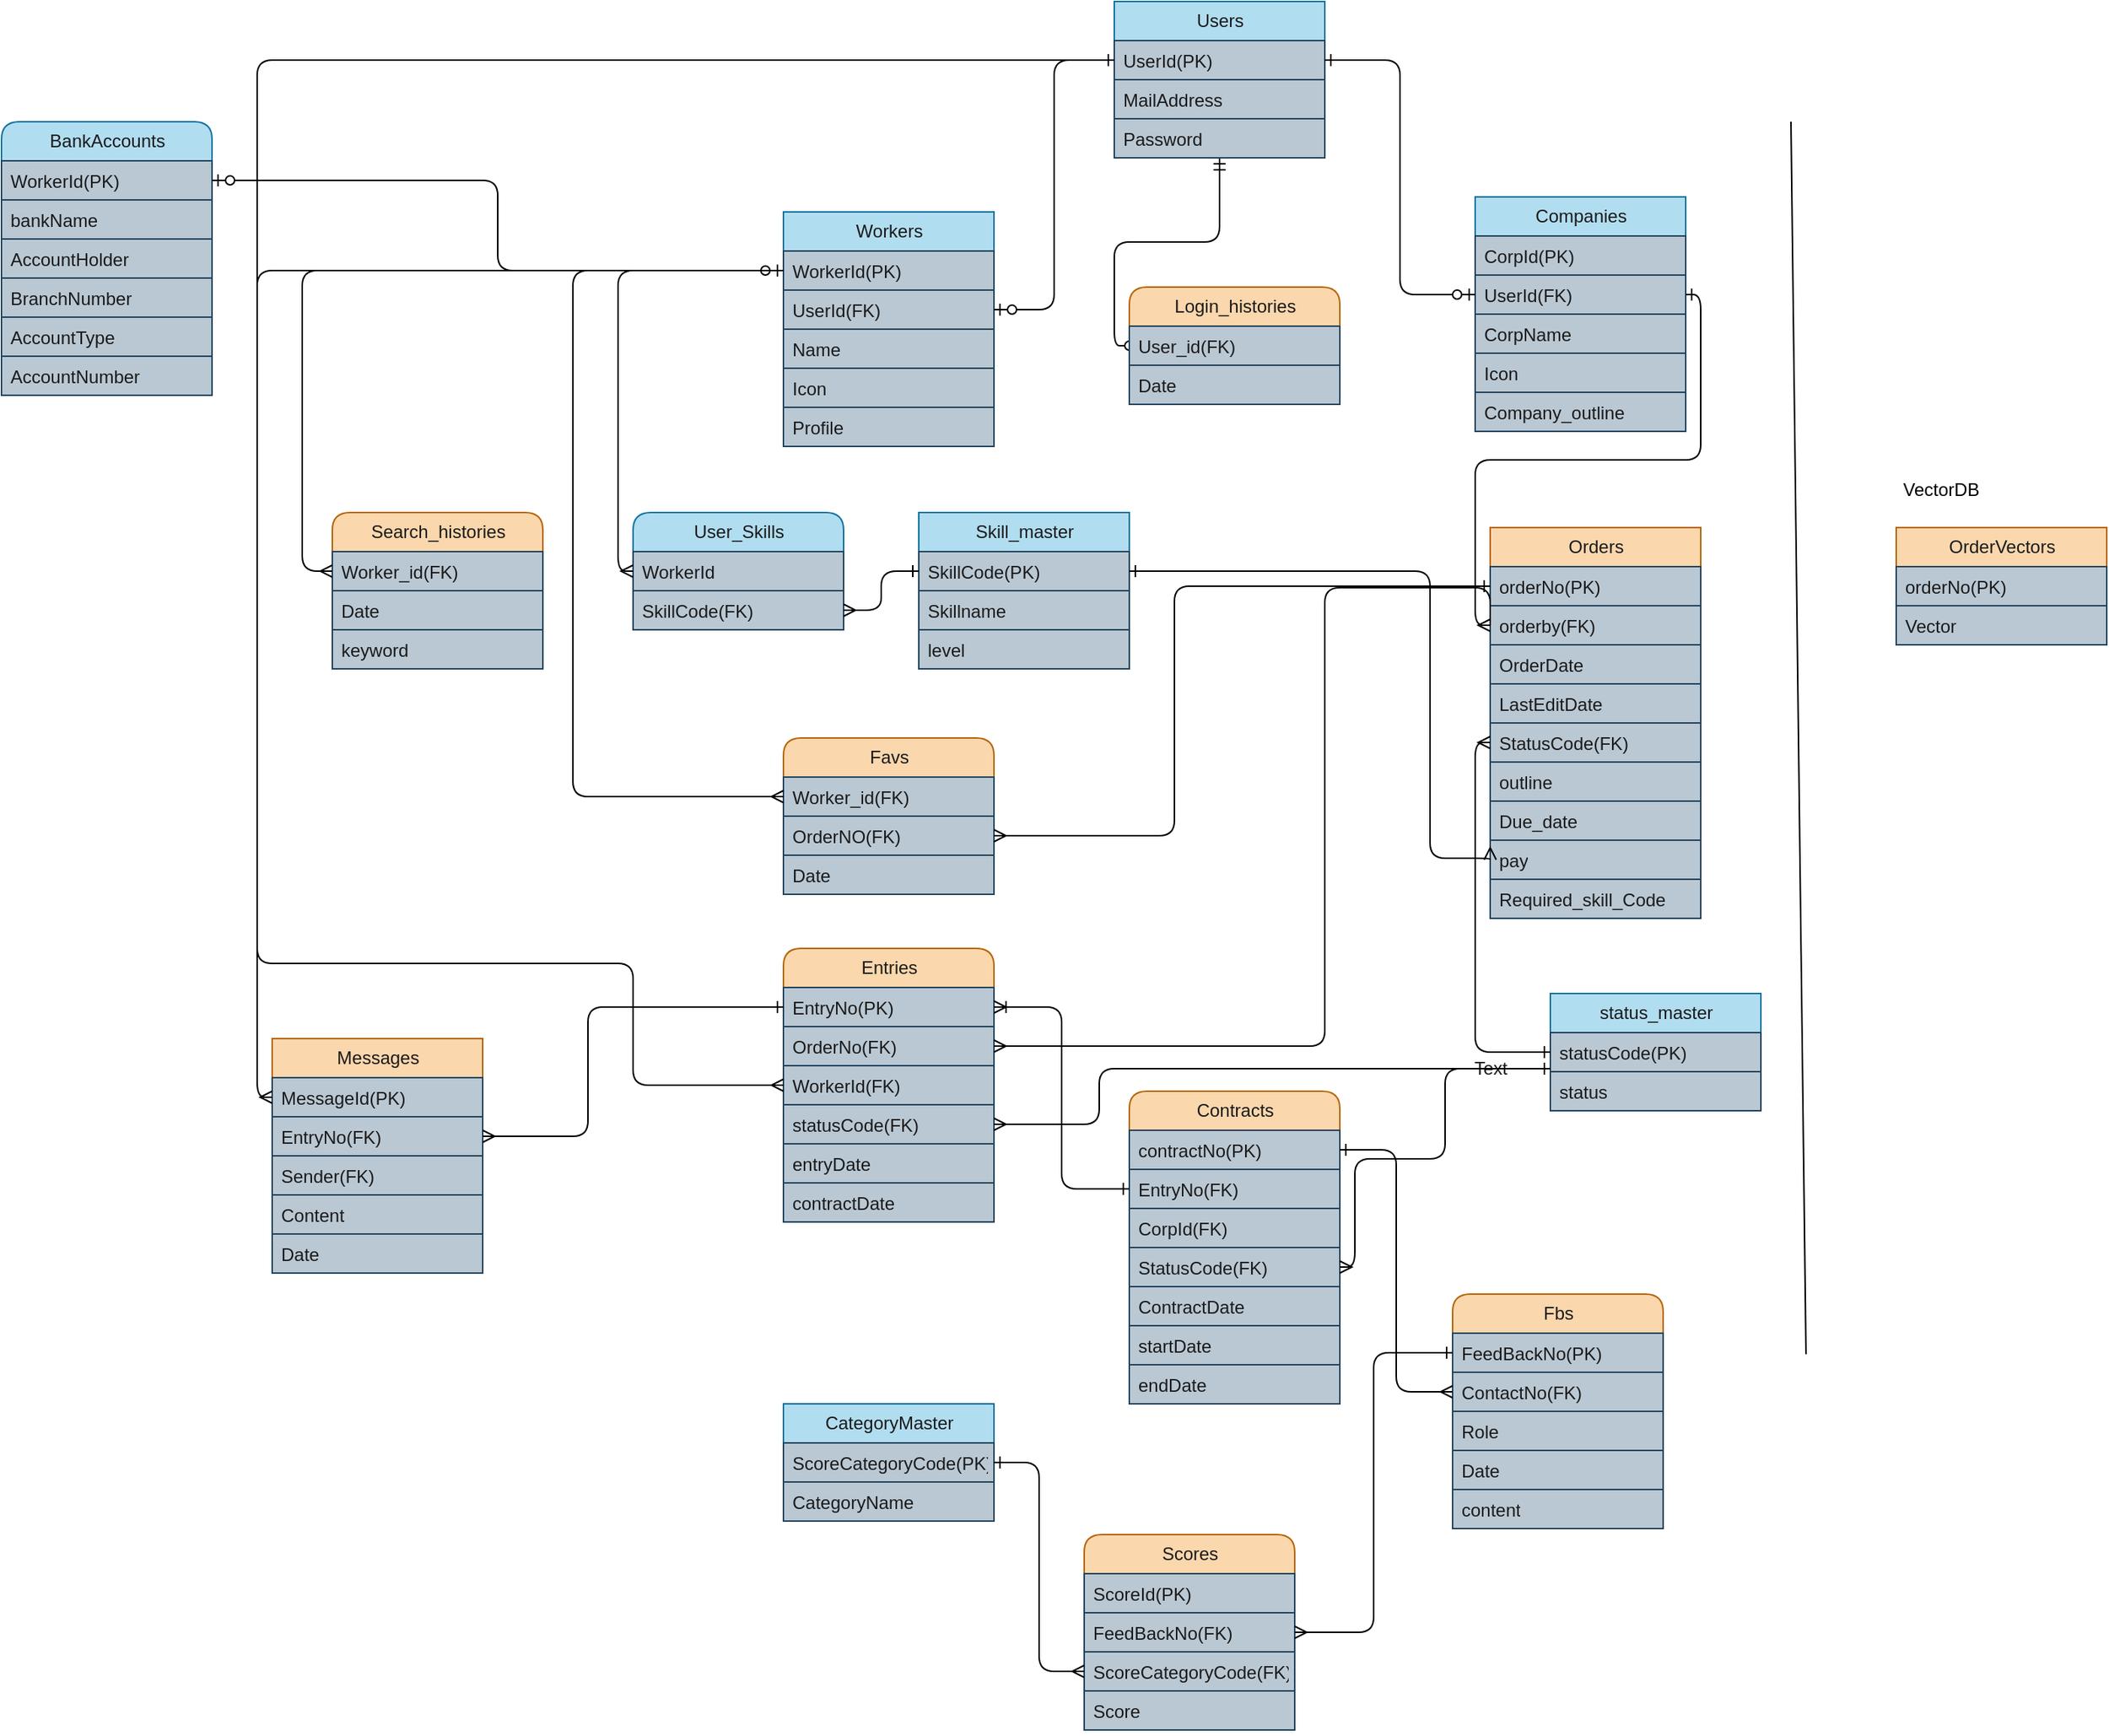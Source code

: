 <mxfile>
    <diagram id="KCtBOqn_2XuBti75bHBs" name="ページ1">
        <mxGraphModel dx="2477" dy="1423" grid="1" gridSize="10" guides="1" tooltips="1" connect="1" arrows="1" fold="1" page="1" pageScale="1" pageWidth="827" pageHeight="1169" math="0" shadow="0">
            <root>
                <mxCell id="0"/>
                <mxCell id="1" parent="0"/>
                <mxCell id="41" style="edgeStyle=orthogonalEdgeStyle;html=1;entryX=0;entryY=0.5;entryDx=0;entryDy=0;fontColor=#1A1A1A;startArrow=ERmandOne;startFill=0;endArrow=oval;endFill=0;" parent="1" source="12" target="30" edge="1">
                    <mxGeometry relative="1" as="geometry"/>
                </mxCell>
                <mxCell id="12" value="&lt;font color=&quot;#1a1a1a&quot;&gt;Users&lt;/font&gt;" style="swimlane;fontStyle=0;childLayout=stackLayout;horizontal=1;startSize=26;fillColor=#b1ddf0;horizontalStack=0;resizeParent=1;resizeParentMax=0;resizeLast=0;collapsible=1;marginBottom=0;html=1;strokeColor=#10739e;rounded=0;swimlaneLine=1;shadow=0;glass=0;" parent="1" vertex="1">
                    <mxGeometry x="130" y="60" width="140" height="104" as="geometry"/>
                </mxCell>
                <mxCell id="13" value="&lt;font color=&quot;#1a1a1a&quot;&gt;UserId(PK)&lt;/font&gt;" style="text;strokeColor=#23445d;fillColor=#bac8d3;align=left;verticalAlign=top;spacingLeft=4;spacingRight=4;overflow=hidden;rotatable=0;points=[[0,0.5],[1,0.5]];portConstraint=eastwest;whiteSpace=wrap;html=1;" parent="12" vertex="1">
                    <mxGeometry y="26" width="140" height="26" as="geometry"/>
                </mxCell>
                <mxCell id="14" value="&lt;font color=&quot;#1a1a1a&quot;&gt;MailAddress&lt;/font&gt;" style="text;strokeColor=#23445d;fillColor=#bac8d3;align=left;verticalAlign=top;spacingLeft=4;spacingRight=4;overflow=hidden;rotatable=0;points=[[0,0.5],[1,0.5]];portConstraint=eastwest;whiteSpace=wrap;html=1;" parent="12" vertex="1">
                    <mxGeometry y="52" width="140" height="26" as="geometry"/>
                </mxCell>
                <mxCell id="15" value="&lt;font color=&quot;#1a1a1a&quot;&gt;Password&lt;/font&gt;" style="text;strokeColor=#23445d;fillColor=#bac8d3;align=left;verticalAlign=top;spacingLeft=4;spacingRight=4;overflow=hidden;rotatable=0;points=[[0,0.5],[1,0.5]];portConstraint=eastwest;whiteSpace=wrap;html=1;rounded=0;" parent="12" vertex="1">
                    <mxGeometry y="78" width="140" height="26" as="geometry"/>
                </mxCell>
                <mxCell id="17" value="&lt;font color=&quot;#1a1a1a&quot;&gt;Workers&lt;/font&gt;" style="swimlane;fontStyle=0;childLayout=stackLayout;horizontal=1;startSize=26;fillColor=#b1ddf0;horizontalStack=0;resizeParent=1;resizeParentMax=0;resizeLast=0;collapsible=1;marginBottom=0;html=1;strokeColor=#10739e;rounded=0;swimlaneLine=1;" parent="1" vertex="1">
                    <mxGeometry x="-90" y="200" width="140" height="156" as="geometry"/>
                </mxCell>
                <mxCell id="18" value="&lt;font color=&quot;#1a1a1a&quot;&gt;WorkerId(PK)&lt;/font&gt;" style="text;strokeColor=#23445d;fillColor=#bac8d3;align=left;verticalAlign=top;spacingLeft=4;spacingRight=4;overflow=hidden;rotatable=0;points=[[0,0.5],[1,0.5]];portConstraint=eastwest;whiteSpace=wrap;html=1;" parent="17" vertex="1">
                    <mxGeometry y="26" width="140" height="26" as="geometry"/>
                </mxCell>
                <mxCell id="19" value="&lt;font color=&quot;#1a1a1a&quot;&gt;UserId(FK)&lt;/font&gt;" style="text;strokeColor=#23445d;fillColor=#bac8d3;align=left;verticalAlign=top;spacingLeft=4;spacingRight=4;overflow=hidden;rotatable=0;points=[[0,0.5],[1,0.5]];portConstraint=eastwest;whiteSpace=wrap;html=1;" parent="17" vertex="1">
                    <mxGeometry y="52" width="140" height="26" as="geometry"/>
                </mxCell>
                <mxCell id="20" value="&lt;font color=&quot;#1a1a1a&quot;&gt;Name&lt;/font&gt;" style="text;strokeColor=#23445d;fillColor=#bac8d3;align=left;verticalAlign=top;spacingLeft=4;spacingRight=4;overflow=hidden;rotatable=0;points=[[0,0.5],[1,0.5]];portConstraint=eastwest;whiteSpace=wrap;html=1;rounded=0;" parent="17" vertex="1">
                    <mxGeometry y="78" width="140" height="26" as="geometry"/>
                </mxCell>
                <mxCell id="21" value="&lt;font color=&quot;#1a1a1a&quot;&gt;Icon&lt;/font&gt;" style="text;strokeColor=#23445d;fillColor=#bac8d3;align=left;verticalAlign=top;spacingLeft=4;spacingRight=4;overflow=hidden;rotatable=0;points=[[0,0.5],[1,0.5]];portConstraint=eastwest;whiteSpace=wrap;html=1;rounded=0;" parent="17" vertex="1">
                    <mxGeometry y="104" width="140" height="26" as="geometry"/>
                </mxCell>
                <mxCell id="22" value="&lt;font color=&quot;#1a1a1a&quot;&gt;Profile&lt;/font&gt;" style="text;strokeColor=#23445d;fillColor=#bac8d3;align=left;verticalAlign=top;spacingLeft=4;spacingRight=4;overflow=hidden;rotatable=0;points=[[0,0.5],[1,0.5]];portConstraint=eastwest;whiteSpace=wrap;html=1;rounded=0;" parent="17" vertex="1">
                    <mxGeometry y="130" width="140" height="26" as="geometry"/>
                </mxCell>
                <mxCell id="23" value="&lt;font color=&quot;#1a1a1a&quot;&gt;Companies&lt;/font&gt;" style="swimlane;fontStyle=0;childLayout=stackLayout;horizontal=1;startSize=26;fillColor=#b1ddf0;horizontalStack=0;resizeParent=1;resizeParentMax=0;resizeLast=0;collapsible=1;marginBottom=0;html=1;strokeColor=#10739e;rounded=0;swimlaneLine=1;" parent="1" vertex="1">
                    <mxGeometry x="370" y="190" width="140" height="156" as="geometry"/>
                </mxCell>
                <mxCell id="24" value="&lt;font color=&quot;#1a1a1a&quot;&gt;CorpId(PK)&lt;/font&gt;" style="text;strokeColor=#23445d;fillColor=#bac8d3;align=left;verticalAlign=top;spacingLeft=4;spacingRight=4;overflow=hidden;rotatable=0;points=[[0,0.5],[1,0.5]];portConstraint=eastwest;whiteSpace=wrap;html=1;" parent="23" vertex="1">
                    <mxGeometry y="26" width="140" height="26" as="geometry"/>
                </mxCell>
                <mxCell id="25" value="&lt;font color=&quot;#1a1a1a&quot;&gt;UserId(FK)&lt;/font&gt;" style="text;strokeColor=#23445d;fillColor=#bac8d3;align=left;verticalAlign=top;spacingLeft=4;spacingRight=4;overflow=hidden;rotatable=0;points=[[0,0.5],[1,0.5]];portConstraint=eastwest;whiteSpace=wrap;html=1;" parent="23" vertex="1">
                    <mxGeometry y="52" width="140" height="26" as="geometry"/>
                </mxCell>
                <mxCell id="26" value="&lt;font color=&quot;#1a1a1a&quot;&gt;CorpName&lt;/font&gt;" style="text;strokeColor=#23445d;fillColor=#bac8d3;align=left;verticalAlign=top;spacingLeft=4;spacingRight=4;overflow=hidden;rotatable=0;points=[[0,0.5],[1,0.5]];portConstraint=eastwest;whiteSpace=wrap;html=1;rounded=0;" parent="23" vertex="1">
                    <mxGeometry y="78" width="140" height="26" as="geometry"/>
                </mxCell>
                <mxCell id="27" value="&lt;font color=&quot;#1a1a1a&quot;&gt;Icon&lt;/font&gt;" style="text;strokeColor=#23445d;fillColor=#bac8d3;align=left;verticalAlign=top;spacingLeft=4;spacingRight=4;overflow=hidden;rotatable=0;points=[[0,0.5],[1,0.5]];portConstraint=eastwest;whiteSpace=wrap;html=1;rounded=0;" parent="23" vertex="1">
                    <mxGeometry y="104" width="140" height="26" as="geometry"/>
                </mxCell>
                <mxCell id="28" value="&lt;font color=&quot;#1a1a1a&quot;&gt;Company_outline&lt;br&gt;&lt;/font&gt;" style="text;strokeColor=#23445d;fillColor=#bac8d3;align=left;verticalAlign=top;spacingLeft=4;spacingRight=4;overflow=hidden;rotatable=0;points=[[0,0.5],[1,0.5]];portConstraint=eastwest;whiteSpace=wrap;html=1;rounded=0;" parent="23" vertex="1">
                    <mxGeometry y="130" width="140" height="26" as="geometry"/>
                </mxCell>
                <mxCell id="29" value="&lt;font color=&quot;#1a1a1a&quot;&gt;Login_histories&lt;/font&gt;" style="swimlane;fontStyle=0;childLayout=stackLayout;horizontal=1;startSize=26;fillColor=#fad7ac;horizontalStack=0;resizeParent=1;resizeParentMax=0;resizeLast=0;collapsible=1;marginBottom=0;html=1;strokeColor=#b46504;rounded=1;swimlaneLine=1;" parent="1" vertex="1">
                    <mxGeometry x="140" y="250" width="140" height="78" as="geometry"/>
                </mxCell>
                <mxCell id="30" value="&lt;font color=&quot;#1a1a1a&quot;&gt;User_id(FK)&lt;/font&gt;" style="text;strokeColor=#23445d;fillColor=#bac8d3;align=left;verticalAlign=top;spacingLeft=4;spacingRight=4;overflow=hidden;rotatable=0;points=[[0,0.5],[1,0.5]];portConstraint=eastwest;whiteSpace=wrap;html=1;" parent="29" vertex="1">
                    <mxGeometry y="26" width="140" height="26" as="geometry"/>
                </mxCell>
                <mxCell id="31" value="&lt;font color=&quot;#1a1a1a&quot;&gt;Date&lt;/font&gt;" style="text;strokeColor=#23445d;fillColor=#bac8d3;align=left;verticalAlign=top;spacingLeft=4;spacingRight=4;overflow=hidden;rotatable=0;points=[[0,0.5],[1,0.5]];portConstraint=eastwest;whiteSpace=wrap;html=1;" parent="29" vertex="1">
                    <mxGeometry y="52" width="140" height="26" as="geometry"/>
                </mxCell>
                <mxCell id="37" style="edgeStyle=orthogonalEdgeStyle;html=1;exitX=0;exitY=0.5;exitDx=0;exitDy=0;entryX=1;entryY=0.5;entryDx=0;entryDy=0;fontColor=#1A1A1A;endArrow=ERzeroToOne;endFill=0;startArrow=ERone;startFill=0;" parent="1" source="13" target="19" edge="1">
                    <mxGeometry relative="1" as="geometry"/>
                </mxCell>
                <mxCell id="40" style="edgeStyle=orthogonalEdgeStyle;html=1;exitX=1;exitY=0.5;exitDx=0;exitDy=0;entryX=0;entryY=0.5;entryDx=0;entryDy=0;fontColor=#1A1A1A;startArrow=ERone;startFill=0;endArrow=ERzeroToOne;endFill=0;" parent="1" source="13" target="25" edge="1">
                    <mxGeometry relative="1" as="geometry"/>
                </mxCell>
                <mxCell id="42" value="&lt;font color=&quot;#1a1a1a&quot;&gt;User_Skills&lt;/font&gt;" style="swimlane;fontStyle=0;childLayout=stackLayout;horizontal=1;startSize=26;fillColor=#b1ddf0;horizontalStack=0;resizeParent=1;resizeParentMax=0;resizeLast=0;collapsible=1;marginBottom=0;html=1;strokeColor=#10739e;rounded=1;swimlaneLine=1;" parent="1" vertex="1">
                    <mxGeometry x="-190" y="400" width="140" height="78" as="geometry"/>
                </mxCell>
                <mxCell id="43" value="&lt;font color=&quot;#1a1a1a&quot;&gt;WorkerId&lt;/font&gt;" style="text;strokeColor=#23445d;fillColor=#bac8d3;align=left;verticalAlign=top;spacingLeft=4;spacingRight=4;overflow=hidden;rotatable=0;points=[[0,0.5],[1,0.5]];portConstraint=eastwest;whiteSpace=wrap;html=1;" parent="42" vertex="1">
                    <mxGeometry y="26" width="140" height="26" as="geometry"/>
                </mxCell>
                <mxCell id="44" value="&lt;font color=&quot;#1a1a1a&quot;&gt;SkillCode(FK)&lt;/font&gt;" style="text;strokeColor=#23445d;fillColor=#bac8d3;align=left;verticalAlign=top;spacingLeft=4;spacingRight=4;overflow=hidden;rotatable=0;points=[[0,0.5],[1,0.5]];portConstraint=eastwest;whiteSpace=wrap;html=1;" parent="42" vertex="1">
                    <mxGeometry y="52" width="140" height="26" as="geometry"/>
                </mxCell>
                <mxCell id="46" style="edgeStyle=orthogonalEdgeStyle;html=1;entryX=0;entryY=0.5;entryDx=0;entryDy=0;fontColor=#1A1A1A;startArrow=ERzeroToOne;startFill=0;endArrow=ERmany;endFill=0;" parent="1" source="18" target="43" edge="1">
                    <mxGeometry relative="1" as="geometry"/>
                </mxCell>
                <mxCell id="48" value="&lt;font color=&quot;#1a1a1a&quot;&gt;Skill_master&lt;/font&gt;" style="swimlane;fontStyle=0;childLayout=stackLayout;horizontal=1;startSize=26;fillColor=#b1ddf0;horizontalStack=0;resizeParent=1;resizeParentMax=0;resizeLast=0;collapsible=1;marginBottom=0;html=1;strokeColor=#10739e;rounded=0;swimlaneLine=1;" parent="1" vertex="1">
                    <mxGeometry y="400" width="140" height="104" as="geometry"/>
                </mxCell>
                <mxCell id="49" value="&lt;font color=&quot;#1a1a1a&quot;&gt;SkillCode(PK)&lt;/font&gt;" style="text;strokeColor=#23445d;fillColor=#bac8d3;align=left;verticalAlign=top;spacingLeft=4;spacingRight=4;overflow=hidden;rotatable=0;points=[[0,0.5],[1,0.5]];portConstraint=eastwest;whiteSpace=wrap;html=1;" parent="48" vertex="1">
                    <mxGeometry y="26" width="140" height="26" as="geometry"/>
                </mxCell>
                <mxCell id="50" value="&lt;font color=&quot;#1a1a1a&quot;&gt;Skillname&lt;/font&gt;" style="text;strokeColor=#23445d;fillColor=#bac8d3;align=left;verticalAlign=top;spacingLeft=4;spacingRight=4;overflow=hidden;rotatable=0;points=[[0,0.5],[1,0.5]];portConstraint=eastwest;whiteSpace=wrap;html=1;" parent="48" vertex="1">
                    <mxGeometry y="52" width="140" height="26" as="geometry"/>
                </mxCell>
                <mxCell id="51" value="&lt;font color=&quot;#1a1a1a&quot;&gt;level&lt;/font&gt;" style="text;strokeColor=#23445d;fillColor=#bac8d3;align=left;verticalAlign=top;spacingLeft=4;spacingRight=4;overflow=hidden;rotatable=0;points=[[0,0.5],[1,0.5]];portConstraint=eastwest;whiteSpace=wrap;html=1;" parent="48" vertex="1">
                    <mxGeometry y="78" width="140" height="26" as="geometry"/>
                </mxCell>
                <mxCell id="52" style="edgeStyle=orthogonalEdgeStyle;html=1;fontColor=#1A1A1A;startArrow=ERone;startFill=0;endArrow=ERmany;endFill=0;" parent="1" source="49" target="44" edge="1">
                    <mxGeometry relative="1" as="geometry"/>
                </mxCell>
                <mxCell id="53" value="&lt;font color=&quot;#1a1a1a&quot;&gt;Orders&lt;/font&gt;" style="swimlane;fontStyle=0;childLayout=stackLayout;horizontal=1;startSize=26;fillColor=#fad7ac;horizontalStack=0;resizeParent=1;resizeParentMax=0;resizeLast=0;collapsible=1;marginBottom=0;html=1;strokeColor=#b46504;rounded=0;swimlaneLine=1;" parent="1" vertex="1">
                    <mxGeometry x="380" y="410" width="140" height="260" as="geometry"/>
                </mxCell>
                <mxCell id="54" value="&lt;font color=&quot;#1a1a1a&quot;&gt;orderNo(PK)&lt;/font&gt;" style="text;strokeColor=#23445d;fillColor=#bac8d3;align=left;verticalAlign=top;spacingLeft=4;spacingRight=4;overflow=hidden;rotatable=0;points=[[0,0.5],[1,0.5]];portConstraint=eastwest;whiteSpace=wrap;html=1;" parent="53" vertex="1">
                    <mxGeometry y="26" width="140" height="26" as="geometry"/>
                </mxCell>
                <mxCell id="55" value="&lt;font color=&quot;#1a1a1a&quot;&gt;orderby(FK)&lt;/font&gt;" style="text;strokeColor=#23445d;fillColor=#bac8d3;align=left;verticalAlign=top;spacingLeft=4;spacingRight=4;overflow=hidden;rotatable=0;points=[[0,0.5],[1,0.5]];portConstraint=eastwest;whiteSpace=wrap;html=1;" parent="53" vertex="1">
                    <mxGeometry y="52" width="140" height="26" as="geometry"/>
                </mxCell>
                <mxCell id="194" value="&lt;font color=&quot;#1a1a1a&quot;&gt;OrderDate&lt;/font&gt;" style="text;strokeColor=#23445d;fillColor=#bac8d3;align=left;verticalAlign=top;spacingLeft=4;spacingRight=4;overflow=hidden;rotatable=0;points=[[0,0.5],[1,0.5]];portConstraint=eastwest;whiteSpace=wrap;html=1;" vertex="1" parent="53">
                    <mxGeometry y="78" width="140" height="26" as="geometry"/>
                </mxCell>
                <mxCell id="198" value="&lt;font color=&quot;#1a1a1a&quot;&gt;LastEditDate&lt;/font&gt;" style="text;strokeColor=#23445d;fillColor=#bac8d3;align=left;verticalAlign=top;spacingLeft=4;spacingRight=4;overflow=hidden;rotatable=0;points=[[0,0.5],[1,0.5]];portConstraint=eastwest;whiteSpace=wrap;html=1;" vertex="1" parent="53">
                    <mxGeometry y="104" width="140" height="26" as="geometry"/>
                </mxCell>
                <mxCell id="75" value="&lt;font color=&quot;#1a1a1a&quot;&gt;StatusCode(FK)&lt;/font&gt;" style="text;strokeColor=#23445d;fillColor=#bac8d3;align=left;verticalAlign=top;spacingLeft=4;spacingRight=4;overflow=hidden;rotatable=0;points=[[0,0.5],[1,0.5]];portConstraint=eastwest;whiteSpace=wrap;html=1;" parent="53" vertex="1">
                    <mxGeometry y="130" width="140" height="26" as="geometry"/>
                </mxCell>
                <mxCell id="56" value="&lt;font color=&quot;#1a1a1a&quot;&gt;outline&lt;/font&gt;" style="text;strokeColor=#23445d;fillColor=#bac8d3;align=left;verticalAlign=top;spacingLeft=4;spacingRight=4;overflow=hidden;rotatable=0;points=[[0,0.5],[1,0.5]];portConstraint=eastwest;whiteSpace=wrap;html=1;" parent="53" vertex="1">
                    <mxGeometry y="156" width="140" height="26" as="geometry"/>
                </mxCell>
                <mxCell id="57" value="&lt;font color=&quot;#1a1a1a&quot;&gt;Due_date&lt;/font&gt;" style="text;strokeColor=#23445d;fillColor=#bac8d3;align=left;verticalAlign=top;spacingLeft=4;spacingRight=4;overflow=hidden;rotatable=0;points=[[0,0.5],[1,0.5]];portConstraint=eastwest;whiteSpace=wrap;html=1;" parent="53" vertex="1">
                    <mxGeometry y="182" width="140" height="26" as="geometry"/>
                </mxCell>
                <mxCell id="60" value="&lt;font color=&quot;#1a1a1a&quot;&gt;pay&lt;/font&gt;" style="text;strokeColor=#23445d;fillColor=#bac8d3;align=left;verticalAlign=top;spacingLeft=4;spacingRight=4;overflow=hidden;rotatable=0;points=[[0,0.5],[1,0.5]];portConstraint=eastwest;whiteSpace=wrap;html=1;" parent="53" vertex="1">
                    <mxGeometry y="208" width="140" height="26" as="geometry"/>
                </mxCell>
                <mxCell id="58" value="&lt;font color=&quot;#1a1a1a&quot;&gt;Required_skill_Code&lt;/font&gt;" style="text;strokeColor=#23445d;fillColor=#bac8d3;align=left;verticalAlign=top;spacingLeft=4;spacingRight=4;overflow=hidden;rotatable=0;points=[[0,0.5],[1,0.5]];portConstraint=eastwest;whiteSpace=wrap;html=1;" parent="53" vertex="1">
                    <mxGeometry y="234" width="140" height="26" as="geometry"/>
                </mxCell>
                <mxCell id="59" style="edgeStyle=orthogonalEdgeStyle;html=1;fontColor=#1A1A1A;startArrow=ERone;startFill=0;endArrow=ERmany;endFill=0;" parent="1" source="25" target="55" edge="1">
                    <mxGeometry relative="1" as="geometry"/>
                </mxCell>
                <mxCell id="61" value="&lt;font color=&quot;#1a1a1a&quot;&gt;Search_histories&lt;/font&gt;" style="swimlane;fontStyle=0;childLayout=stackLayout;horizontal=1;startSize=26;fillColor=#fad7ac;horizontalStack=0;resizeParent=1;resizeParentMax=0;resizeLast=0;collapsible=1;marginBottom=0;html=1;strokeColor=#b46504;rounded=1;swimlaneLine=1;" parent="1" vertex="1">
                    <mxGeometry x="-390" y="400" width="140" height="104" as="geometry"/>
                </mxCell>
                <mxCell id="62" value="&lt;font color=&quot;#1a1a1a&quot;&gt;Worker_id(FK)&lt;/font&gt;" style="text;strokeColor=#23445d;fillColor=#bac8d3;align=left;verticalAlign=top;spacingLeft=4;spacingRight=4;overflow=hidden;rotatable=0;points=[[0,0.5],[1,0.5]];portConstraint=eastwest;whiteSpace=wrap;html=1;" parent="61" vertex="1">
                    <mxGeometry y="26" width="140" height="26" as="geometry"/>
                </mxCell>
                <mxCell id="63" value="&lt;font color=&quot;#1a1a1a&quot;&gt;Date&lt;/font&gt;" style="text;strokeColor=#23445d;fillColor=#bac8d3;align=left;verticalAlign=top;spacingLeft=4;spacingRight=4;overflow=hidden;rotatable=0;points=[[0,0.5],[1,0.5]];portConstraint=eastwest;whiteSpace=wrap;html=1;" parent="61" vertex="1">
                    <mxGeometry y="52" width="140" height="26" as="geometry"/>
                </mxCell>
                <mxCell id="64" value="&lt;font color=&quot;#1a1a1a&quot;&gt;keyword&lt;/font&gt;" style="text;strokeColor=#23445d;fillColor=#bac8d3;align=left;verticalAlign=top;spacingLeft=4;spacingRight=4;overflow=hidden;rotatable=0;points=[[0,0.5],[1,0.5]];portConstraint=eastwest;whiteSpace=wrap;html=1;" parent="61" vertex="1">
                    <mxGeometry y="78" width="140" height="26" as="geometry"/>
                </mxCell>
                <mxCell id="68" style="edgeStyle=orthogonalEdgeStyle;html=1;entryX=0;entryY=0.5;entryDx=0;entryDy=0;fontColor=#1A1A1A;startArrow=ERone;startFill=0;endArrow=ERmany;endFill=0;" parent="1" source="18" target="62" edge="1">
                    <mxGeometry relative="1" as="geometry">
                        <Array as="points">
                            <mxPoint x="-410" y="239"/>
                            <mxPoint x="-410" y="439"/>
                        </Array>
                    </mxGeometry>
                </mxCell>
                <mxCell id="69" value="&lt;font color=&quot;#1a1a1a&quot;&gt;Favs&lt;/font&gt;" style="swimlane;fontStyle=0;childLayout=stackLayout;horizontal=1;startSize=26;fillColor=#fad7ac;horizontalStack=0;resizeParent=1;resizeParentMax=0;resizeLast=0;collapsible=1;marginBottom=0;html=1;strokeColor=#b46504;rounded=1;swimlaneLine=1;" parent="1" vertex="1">
                    <mxGeometry x="-90" y="550" width="140" height="104" as="geometry"/>
                </mxCell>
                <mxCell id="70" value="&lt;font color=&quot;#1a1a1a&quot;&gt;Worker_id(FK)&lt;/font&gt;" style="text;strokeColor=#23445d;fillColor=#bac8d3;align=left;verticalAlign=top;spacingLeft=4;spacingRight=4;overflow=hidden;rotatable=0;points=[[0,0.5],[1,0.5]];portConstraint=eastwest;whiteSpace=wrap;html=1;" parent="69" vertex="1">
                    <mxGeometry y="26" width="140" height="26" as="geometry"/>
                </mxCell>
                <mxCell id="71" value="&lt;font color=&quot;#1a1a1a&quot;&gt;OrderNO(FK)&lt;/font&gt;" style="text;strokeColor=#23445d;fillColor=#bac8d3;align=left;verticalAlign=top;spacingLeft=4;spacingRight=4;overflow=hidden;rotatable=0;points=[[0,0.5],[1,0.5]];portConstraint=eastwest;whiteSpace=wrap;html=1;" parent="69" vertex="1">
                    <mxGeometry y="52" width="140" height="26" as="geometry"/>
                </mxCell>
                <mxCell id="72" value="&lt;font color=&quot;#1a1a1a&quot;&gt;Date&lt;/font&gt;" style="text;strokeColor=#23445d;fillColor=#bac8d3;align=left;verticalAlign=top;spacingLeft=4;spacingRight=4;overflow=hidden;rotatable=0;points=[[0,0.5],[1,0.5]];portConstraint=eastwest;whiteSpace=wrap;html=1;" parent="69" vertex="1">
                    <mxGeometry y="78" width="140" height="26" as="geometry"/>
                </mxCell>
                <mxCell id="73" style="edgeStyle=orthogonalEdgeStyle;html=1;fontColor=#1A1A1A;startArrow=ERone;startFill=0;endArrow=ERmany;endFill=0;" parent="1" source="18" target="70" edge="1">
                    <mxGeometry relative="1" as="geometry">
                        <Array as="points">
                            <mxPoint x="-230" y="239"/>
                            <mxPoint x="-230" y="589"/>
                        </Array>
                    </mxGeometry>
                </mxCell>
                <mxCell id="74" style="edgeStyle=orthogonalEdgeStyle;html=1;fontColor=#1A1A1A;startArrow=ERone;startFill=0;endArrow=ERmany;endFill=0;" parent="1" source="54" target="71" edge="1">
                    <mxGeometry relative="1" as="geometry">
                        <Array as="points">
                            <mxPoint x="170" y="449"/>
                            <mxPoint x="170" y="615"/>
                        </Array>
                    </mxGeometry>
                </mxCell>
                <mxCell id="76" value="&lt;font color=&quot;#1a1a1a&quot;&gt;Contracts&lt;br&gt;&lt;/font&gt;" style="swimlane;fontStyle=0;childLayout=stackLayout;horizontal=1;startSize=26;fillColor=#fad7ac;horizontalStack=0;resizeParent=1;resizeParentMax=0;resizeLast=0;collapsible=1;marginBottom=0;html=1;strokeColor=#b46504;rounded=1;swimlaneLine=1;" parent="1" vertex="1">
                    <mxGeometry x="140" y="785" width="140" height="208" as="geometry"/>
                </mxCell>
                <mxCell id="77" value="&lt;font color=&quot;#1a1a1a&quot;&gt;contractNo(PK)&lt;/font&gt;" style="text;strokeColor=#23445d;fillColor=#bac8d3;align=left;verticalAlign=top;spacingLeft=4;spacingRight=4;overflow=hidden;rotatable=0;points=[[0,0.5],[1,0.5]];portConstraint=eastwest;whiteSpace=wrap;html=1;" parent="76" vertex="1">
                    <mxGeometry y="26" width="140" height="26" as="geometry"/>
                </mxCell>
                <mxCell id="85" value="&lt;font color=&quot;#1a1a1a&quot;&gt;EntryNo(FK)&lt;/font&gt;" style="text;strokeColor=#23445d;fillColor=#bac8d3;align=left;verticalAlign=top;spacingLeft=4;spacingRight=4;overflow=hidden;rotatable=0;points=[[0,0.5],[1,0.5]];portConstraint=eastwest;whiteSpace=wrap;html=1;" parent="76" vertex="1">
                    <mxGeometry y="52" width="140" height="26" as="geometry"/>
                </mxCell>
                <mxCell id="86" value="&lt;font color=&quot;#1a1a1a&quot;&gt;CorpId(FK)&lt;/font&gt;" style="text;strokeColor=#23445d;fillColor=#bac8d3;align=left;verticalAlign=top;spacingLeft=4;spacingRight=4;overflow=hidden;rotatable=0;points=[[0,0.5],[1,0.5]];portConstraint=eastwest;whiteSpace=wrap;html=1;" parent="76" vertex="1">
                    <mxGeometry y="78" width="140" height="26" as="geometry"/>
                </mxCell>
                <mxCell id="100" value="&lt;font color=&quot;#1a1a1a&quot;&gt;StatusCode(FK)&lt;/font&gt;" style="text;strokeColor=#23445d;fillColor=#bac8d3;align=left;verticalAlign=top;spacingLeft=4;spacingRight=4;overflow=hidden;rotatable=0;points=[[0,0.5],[1,0.5]];portConstraint=eastwest;whiteSpace=wrap;html=1;" parent="76" vertex="1">
                    <mxGeometry y="104" width="140" height="26" as="geometry"/>
                </mxCell>
                <mxCell id="155" value="&lt;font color=&quot;#1a1a1a&quot;&gt;ContractDate&lt;/font&gt;" style="text;strokeColor=#23445d;fillColor=#bac8d3;align=left;verticalAlign=top;spacingLeft=4;spacingRight=4;overflow=hidden;rotatable=0;points=[[0,0.5],[1,0.5]];portConstraint=eastwest;whiteSpace=wrap;html=1;" vertex="1" parent="76">
                    <mxGeometry y="130" width="140" height="26" as="geometry"/>
                </mxCell>
                <mxCell id="101" value="&lt;font color=&quot;#1a1a1a&quot;&gt;startDate&lt;/font&gt;" style="text;strokeColor=#23445d;fillColor=#bac8d3;align=left;verticalAlign=top;spacingLeft=4;spacingRight=4;overflow=hidden;rotatable=0;points=[[0,0.5],[1,0.5]];portConstraint=eastwest;whiteSpace=wrap;html=1;" parent="76" vertex="1">
                    <mxGeometry y="156" width="140" height="26" as="geometry"/>
                </mxCell>
                <mxCell id="79" value="&lt;font color=&quot;#1a1a1a&quot;&gt;endDate&lt;/font&gt;" style="text;strokeColor=#23445d;fillColor=#bac8d3;align=left;verticalAlign=top;spacingLeft=4;spacingRight=4;overflow=hidden;rotatable=0;points=[[0,0.5],[1,0.5]];portConstraint=eastwest;whiteSpace=wrap;html=1;" parent="76" vertex="1">
                    <mxGeometry y="182" width="140" height="26" as="geometry"/>
                </mxCell>
                <mxCell id="84" value="Text" style="text;html=1;align=center;verticalAlign=middle;resizable=0;points=[];autosize=1;strokeColor=none;fillColor=none;fontColor=#1A1A1A;" parent="1" vertex="1">
                    <mxGeometry x="355" y="755" width="50" height="30" as="geometry"/>
                </mxCell>
                <mxCell id="87" value="&lt;font color=&quot;#1a1a1a&quot;&gt;Entries&lt;br&gt;&lt;/font&gt;" style="swimlane;fontStyle=0;childLayout=stackLayout;horizontal=1;startSize=26;fillColor=#fad7ac;horizontalStack=0;resizeParent=1;resizeParentMax=0;resizeLast=0;collapsible=1;marginBottom=0;html=1;strokeColor=#b46504;rounded=1;swimlaneLine=1;" parent="1" vertex="1">
                    <mxGeometry x="-90" y="690" width="140" height="182" as="geometry"/>
                </mxCell>
                <mxCell id="88" value="&lt;font color=&quot;#1a1a1a&quot;&gt;EntryNo(PK)&lt;/font&gt;" style="text;strokeColor=#23445d;fillColor=#bac8d3;align=left;verticalAlign=top;spacingLeft=4;spacingRight=4;overflow=hidden;rotatable=0;points=[[0,0.5],[1,0.5]];portConstraint=eastwest;whiteSpace=wrap;html=1;" parent="87" vertex="1">
                    <mxGeometry y="26" width="140" height="26" as="geometry"/>
                </mxCell>
                <mxCell id="89" value="&lt;font color=&quot;#1a1a1a&quot;&gt;OrderNo(FK)&lt;/font&gt;" style="text;strokeColor=#23445d;fillColor=#bac8d3;align=left;verticalAlign=top;spacingLeft=4;spacingRight=4;overflow=hidden;rotatable=0;points=[[0,0.5],[1,0.5]];portConstraint=eastwest;whiteSpace=wrap;html=1;" parent="87" vertex="1">
                    <mxGeometry y="52" width="140" height="26" as="geometry"/>
                </mxCell>
                <mxCell id="90" value="&lt;font color=&quot;#1a1a1a&quot;&gt;WorkerId(FK)&lt;/font&gt;" style="text;strokeColor=#23445d;fillColor=#bac8d3;align=left;verticalAlign=top;spacingLeft=4;spacingRight=4;overflow=hidden;rotatable=0;points=[[0,0.5],[1,0.5]];portConstraint=eastwest;whiteSpace=wrap;html=1;" parent="87" vertex="1">
                    <mxGeometry y="78" width="140" height="26" as="geometry"/>
                </mxCell>
                <mxCell id="91" value="&lt;font color=&quot;#1a1a1a&quot;&gt;statusCode(FK)&lt;/font&gt;" style="text;strokeColor=#23445d;fillColor=#bac8d3;align=left;verticalAlign=top;spacingLeft=4;spacingRight=4;overflow=hidden;rotatable=0;points=[[0,0.5],[1,0.5]];portConstraint=eastwest;whiteSpace=wrap;html=1;" parent="87" vertex="1">
                    <mxGeometry y="104" width="140" height="26" as="geometry"/>
                </mxCell>
                <mxCell id="92" value="&lt;font color=&quot;#1a1a1a&quot;&gt;entryDate&lt;/font&gt;" style="text;strokeColor=#23445d;fillColor=#bac8d3;align=left;verticalAlign=top;spacingLeft=4;spacingRight=4;overflow=hidden;rotatable=0;points=[[0,0.5],[1,0.5]];portConstraint=eastwest;whiteSpace=wrap;html=1;" parent="87" vertex="1">
                    <mxGeometry y="130" width="140" height="26" as="geometry"/>
                </mxCell>
                <mxCell id="93" value="&lt;font color=&quot;#1a1a1a&quot;&gt;contractDate&lt;/font&gt;" style="text;strokeColor=#23445d;fillColor=#bac8d3;align=left;verticalAlign=top;spacingLeft=4;spacingRight=4;overflow=hidden;rotatable=0;points=[[0,0.5],[1,0.5]];portConstraint=eastwest;whiteSpace=wrap;html=1;" parent="87" vertex="1">
                    <mxGeometry y="156" width="140" height="26" as="geometry"/>
                </mxCell>
                <mxCell id="102" style="edgeStyle=orthogonalEdgeStyle;html=1;entryX=0;entryY=0.5;entryDx=0;entryDy=0;endArrow=ERmany;endFill=0;" parent="1" source="18" target="87" edge="1">
                    <mxGeometry relative="1" as="geometry">
                        <Array as="points">
                            <mxPoint x="-440" y="239"/>
                            <mxPoint x="-440" y="700"/>
                            <mxPoint x="-190" y="700"/>
                            <mxPoint x="-190" y="781"/>
                        </Array>
                    </mxGeometry>
                </mxCell>
                <mxCell id="103" style="edgeStyle=orthogonalEdgeStyle;html=1;entryX=1;entryY=0.5;entryDx=0;entryDy=0;endArrow=ERmany;endFill=0;exitX=0;exitY=0.25;exitDx=0;exitDy=0;" parent="1" source="53" target="89" edge="1">
                    <mxGeometry relative="1" as="geometry">
                        <Array as="points">
                            <mxPoint x="380" y="450"/>
                            <mxPoint x="270" y="450"/>
                            <mxPoint x="270" y="755"/>
                        </Array>
                    </mxGeometry>
                </mxCell>
                <mxCell id="104" style="edgeStyle=orthogonalEdgeStyle;html=1;endArrow=ERone;endFill=0;startArrow=ERoneToMany;startFill=0;" parent="1" source="88" target="85" edge="1">
                    <mxGeometry relative="1" as="geometry"/>
                </mxCell>
                <mxCell id="105" value="&lt;font color=&quot;#1a1a1a&quot;&gt;status_master&lt;/font&gt;" style="swimlane;fontStyle=0;childLayout=stackLayout;horizontal=1;startSize=26;fillColor=#b1ddf0;horizontalStack=0;resizeParent=1;resizeParentMax=0;resizeLast=0;collapsible=1;marginBottom=0;html=1;strokeColor=#10739e;rounded=0;swimlaneLine=1;" parent="1" vertex="1">
                    <mxGeometry x="420" y="720" width="140" height="78" as="geometry"/>
                </mxCell>
                <mxCell id="106" value="&lt;font color=&quot;#1a1a1a&quot;&gt;statusCode(PK)&lt;/font&gt;" style="text;strokeColor=#23445d;fillColor=#bac8d3;align=left;verticalAlign=top;spacingLeft=4;spacingRight=4;overflow=hidden;rotatable=0;points=[[0,0.5],[1,0.5]];portConstraint=eastwest;whiteSpace=wrap;html=1;" parent="105" vertex="1">
                    <mxGeometry y="26" width="140" height="26" as="geometry"/>
                </mxCell>
                <mxCell id="107" value="&lt;font color=&quot;#1a1a1a&quot;&gt;status&lt;/font&gt;" style="text;strokeColor=#23445d;fillColor=#bac8d3;align=left;verticalAlign=top;spacingLeft=4;spacingRight=4;overflow=hidden;rotatable=0;points=[[0,0.5],[1,0.5]];portConstraint=eastwest;whiteSpace=wrap;html=1;" parent="105" vertex="1">
                    <mxGeometry y="52" width="140" height="26" as="geometry"/>
                </mxCell>
                <mxCell id="109" style="edgeStyle=orthogonalEdgeStyle;html=1;startArrow=ERone;startFill=0;endArrow=ERmany;endFill=0;entryX=0;entryY=0.5;entryDx=0;entryDy=0;" parent="1" source="49" target="60" edge="1">
                    <mxGeometry relative="1" as="geometry">
                        <Array as="points">
                            <mxPoint x="340" y="439"/>
                            <mxPoint x="340" y="630"/>
                            <mxPoint x="380" y="630"/>
                        </Array>
                    </mxGeometry>
                </mxCell>
                <mxCell id="111" style="edgeStyle=orthogonalEdgeStyle;html=1;startArrow=ERone;startFill=0;endArrow=ERmany;endFill=0;" parent="1" source="106" target="91" edge="1">
                    <mxGeometry relative="1" as="geometry">
                        <Array as="points">
                            <mxPoint x="120" y="770"/>
                            <mxPoint x="120" y="807"/>
                        </Array>
                    </mxGeometry>
                </mxCell>
                <mxCell id="112" style="edgeStyle=orthogonalEdgeStyle;html=1;startArrow=ERone;startFill=0;endArrow=ERmany;endFill=0;" parent="1" source="106" target="100" edge="1">
                    <mxGeometry relative="1" as="geometry">
                        <Array as="points">
                            <mxPoint x="350" y="770"/>
                            <mxPoint x="350" y="830"/>
                            <mxPoint x="290" y="830"/>
                            <mxPoint x="290" y="902"/>
                        </Array>
                    </mxGeometry>
                </mxCell>
                <mxCell id="113" value="&lt;font color=&quot;#1a1a1a&quot;&gt;Fbs&lt;br&gt;&lt;/font&gt;" style="swimlane;fontStyle=0;childLayout=stackLayout;horizontal=1;startSize=26;fillColor=#fad7ac;horizontalStack=0;resizeParent=1;resizeParentMax=0;resizeLast=0;collapsible=1;marginBottom=0;html=1;strokeColor=#b46504;rounded=1;swimlaneLine=1;" parent="1" vertex="1">
                    <mxGeometry x="355" y="920" width="140" height="156" as="geometry"/>
                </mxCell>
                <mxCell id="114" value="&lt;font color=&quot;#1a1a1a&quot;&gt;FeedBackNo(PK)&lt;/font&gt;" style="text;strokeColor=#23445d;fillColor=#bac8d3;align=left;verticalAlign=top;spacingLeft=4;spacingRight=4;overflow=hidden;rotatable=0;points=[[0,0.5],[1,0.5]];portConstraint=eastwest;whiteSpace=wrap;html=1;" parent="113" vertex="1">
                    <mxGeometry y="26" width="140" height="26" as="geometry"/>
                </mxCell>
                <mxCell id="115" value="&lt;font color=&quot;#1a1a1a&quot;&gt;ContactNo(FK)&lt;/font&gt;" style="text;strokeColor=#23445d;fillColor=#bac8d3;align=left;verticalAlign=top;spacingLeft=4;spacingRight=4;overflow=hidden;rotatable=0;points=[[0,0.5],[1,0.5]];portConstraint=eastwest;whiteSpace=wrap;html=1;" parent="113" vertex="1">
                    <mxGeometry y="52" width="140" height="26" as="geometry"/>
                </mxCell>
                <mxCell id="116" value="&lt;font color=&quot;#1a1a1a&quot;&gt;Role&lt;/font&gt;" style="text;strokeColor=#23445d;fillColor=#bac8d3;align=left;verticalAlign=top;spacingLeft=4;spacingRight=4;overflow=hidden;rotatable=0;points=[[0,0.5],[1,0.5]];portConstraint=eastwest;whiteSpace=wrap;html=1;" parent="113" vertex="1">
                    <mxGeometry y="78" width="140" height="26" as="geometry"/>
                </mxCell>
                <mxCell id="185" value="&lt;font color=&quot;#1a1a1a&quot;&gt;Date&lt;/font&gt;" style="text;strokeColor=#23445d;fillColor=#bac8d3;align=left;verticalAlign=top;spacingLeft=4;spacingRight=4;overflow=hidden;rotatable=0;points=[[0,0.5],[1,0.5]];portConstraint=eastwest;whiteSpace=wrap;html=1;" vertex="1" parent="113">
                    <mxGeometry y="104" width="140" height="26" as="geometry"/>
                </mxCell>
                <mxCell id="117" value="&lt;font color=&quot;#1a1a1a&quot;&gt;content&lt;/font&gt;" style="text;strokeColor=#23445d;fillColor=#bac8d3;align=left;verticalAlign=top;spacingLeft=4;spacingRight=4;overflow=hidden;rotatable=0;points=[[0,0.5],[1,0.5]];portConstraint=eastwest;whiteSpace=wrap;html=1;" parent="113" vertex="1">
                    <mxGeometry y="130" width="140" height="26" as="geometry"/>
                </mxCell>
                <mxCell id="120" style="edgeStyle=orthogonalEdgeStyle;html=1;startArrow=ERone;startFill=0;endArrow=ERmany;endFill=0;" parent="1" source="77" target="115" edge="1">
                    <mxGeometry relative="1" as="geometry"/>
                </mxCell>
                <mxCell id="121" value="&lt;font color=&quot;#1a1a1a&quot;&gt;BankAccounts&lt;/font&gt;" style="swimlane;fontStyle=0;childLayout=stackLayout;horizontal=1;startSize=26;fillColor=#b1ddf0;horizontalStack=0;resizeParent=1;resizeParentMax=0;resizeLast=0;collapsible=1;marginBottom=0;html=1;strokeColor=#10739e;rounded=1;swimlaneLine=1;" parent="1" vertex="1">
                    <mxGeometry x="-610" y="140" width="140" height="182" as="geometry"/>
                </mxCell>
                <mxCell id="122" value="&lt;font color=&quot;#1a1a1a&quot;&gt;WorkerId(PK)&lt;/font&gt;" style="text;strokeColor=#23445d;fillColor=#bac8d3;align=left;verticalAlign=top;spacingLeft=4;spacingRight=4;overflow=hidden;rotatable=0;points=[[0,0.5],[1,0.5]];portConstraint=eastwest;whiteSpace=wrap;html=1;" parent="121" vertex="1">
                    <mxGeometry y="26" width="140" height="26" as="geometry"/>
                </mxCell>
                <mxCell id="123" value="&lt;font color=&quot;#1a1a1a&quot;&gt;bankName&lt;/font&gt;" style="text;strokeColor=#23445d;fillColor=#bac8d3;align=left;verticalAlign=top;spacingLeft=4;spacingRight=4;overflow=hidden;rotatable=0;points=[[0,0.5],[1,0.5]];portConstraint=eastwest;whiteSpace=wrap;html=1;" parent="121" vertex="1">
                    <mxGeometry y="52" width="140" height="26" as="geometry"/>
                </mxCell>
                <mxCell id="125" value="&lt;font color=&quot;#1a1a1a&quot;&gt;AccountHolder&lt;/font&gt;" style="text;strokeColor=#23445d;fillColor=#bac8d3;align=left;verticalAlign=top;spacingLeft=4;spacingRight=4;overflow=hidden;rotatable=0;points=[[0,0.5],[1,0.5]];portConstraint=eastwest;whiteSpace=wrap;html=1;rounded=0;" parent="121" vertex="1">
                    <mxGeometry y="78" width="140" height="26" as="geometry"/>
                </mxCell>
                <mxCell id="124" value="&lt;font color=&quot;#1a1a1a&quot;&gt;BranchNumber&lt;/font&gt;" style="text;strokeColor=#23445d;fillColor=#bac8d3;align=left;verticalAlign=top;spacingLeft=4;spacingRight=4;overflow=hidden;rotatable=0;points=[[0,0.5],[1,0.5]];portConstraint=eastwest;whiteSpace=wrap;html=1;rounded=0;" parent="121" vertex="1">
                    <mxGeometry y="104" width="140" height="26" as="geometry"/>
                </mxCell>
                <mxCell id="126" value="&lt;font color=&quot;#1a1a1a&quot;&gt;AccountType&lt;/font&gt;" style="text;strokeColor=#23445d;fillColor=#bac8d3;align=left;verticalAlign=top;spacingLeft=4;spacingRight=4;overflow=hidden;rotatable=0;points=[[0,0.5],[1,0.5]];portConstraint=eastwest;whiteSpace=wrap;html=1;rounded=0;" parent="121" vertex="1">
                    <mxGeometry y="130" width="140" height="26" as="geometry"/>
                </mxCell>
                <mxCell id="128" value="&lt;font color=&quot;#1a1a1a&quot;&gt;AccountNumber&lt;/font&gt;" style="text;strokeColor=#23445d;fillColor=#bac8d3;align=left;verticalAlign=top;spacingLeft=4;spacingRight=4;overflow=hidden;rotatable=0;points=[[0,0.5],[1,0.5]];portConstraint=eastwest;whiteSpace=wrap;html=1;rounded=0;" parent="121" vertex="1">
                    <mxGeometry y="156" width="140" height="26" as="geometry"/>
                </mxCell>
                <mxCell id="129" style="edgeStyle=orthogonalEdgeStyle;html=1;entryX=0;entryY=0.5;entryDx=0;entryDy=0;startArrow=ERzeroToOne;startFill=0;endArrow=ERone;endFill=0;" parent="1" source="122" target="18" edge="1">
                    <mxGeometry relative="1" as="geometry"/>
                </mxCell>
                <mxCell id="130" value="&lt;font color=&quot;#1a1a1a&quot;&gt;Messages&lt;/font&gt;" style="swimlane;fontStyle=0;childLayout=stackLayout;horizontal=1;startSize=26;fillColor=#fad7ac;horizontalStack=0;resizeParent=1;resizeParentMax=0;resizeLast=0;collapsible=1;marginBottom=0;html=1;strokeColor=#b46504;rounded=0;swimlaneLine=1;" parent="1" vertex="1">
                    <mxGeometry x="-430" y="750" width="140" height="156" as="geometry"/>
                </mxCell>
                <mxCell id="131" value="&lt;font color=&quot;#1a1a1a&quot;&gt;MessageId(PK)&lt;/font&gt;" style="text;strokeColor=#23445d;fillColor=#bac8d3;align=left;verticalAlign=top;spacingLeft=4;spacingRight=4;overflow=hidden;rotatable=0;points=[[0,0.5],[1,0.5]];portConstraint=eastwest;whiteSpace=wrap;html=1;" parent="130" vertex="1">
                    <mxGeometry y="26" width="140" height="26" as="geometry"/>
                </mxCell>
                <mxCell id="132" value="&lt;font color=&quot;#1a1a1a&quot;&gt;EntryNo(FK)&lt;/font&gt;" style="text;strokeColor=#23445d;fillColor=#bac8d3;align=left;verticalAlign=top;spacingLeft=4;spacingRight=4;overflow=hidden;rotatable=0;points=[[0,0.5],[1,0.5]];portConstraint=eastwest;whiteSpace=wrap;html=1;" parent="130" vertex="1">
                    <mxGeometry y="52" width="140" height="26" as="geometry"/>
                </mxCell>
                <mxCell id="133" value="&lt;font color=&quot;#1a1a1a&quot;&gt;Sender(FK)&lt;/font&gt;" style="text;strokeColor=#23445d;fillColor=#bac8d3;align=left;verticalAlign=top;spacingLeft=4;spacingRight=4;overflow=hidden;rotatable=0;points=[[0,0.5],[1,0.5]];portConstraint=eastwest;whiteSpace=wrap;html=1;" parent="130" vertex="1">
                    <mxGeometry y="78" width="140" height="26" as="geometry"/>
                </mxCell>
                <mxCell id="134" value="&lt;font color=&quot;#1a1a1a&quot;&gt;Content&lt;/font&gt;" style="text;strokeColor=#23445d;fillColor=#bac8d3;align=left;verticalAlign=top;spacingLeft=4;spacingRight=4;overflow=hidden;rotatable=0;points=[[0,0.5],[1,0.5]];portConstraint=eastwest;whiteSpace=wrap;html=1;" parent="130" vertex="1">
                    <mxGeometry y="104" width="140" height="26" as="geometry"/>
                </mxCell>
                <mxCell id="135" value="&lt;font color=&quot;#1a1a1a&quot;&gt;Date&lt;/font&gt;" style="text;strokeColor=#23445d;fillColor=#bac8d3;align=left;verticalAlign=top;spacingLeft=4;spacingRight=4;overflow=hidden;rotatable=0;points=[[0,0.5],[1,0.5]];portConstraint=eastwest;whiteSpace=wrap;html=1;" parent="130" vertex="1">
                    <mxGeometry y="130" width="140" height="26" as="geometry"/>
                </mxCell>
                <mxCell id="136" style="edgeStyle=orthogonalEdgeStyle;html=1;entryX=1;entryY=0.5;entryDx=0;entryDy=0;startArrow=ERone;startFill=0;endArrow=ERmany;endFill=0;" parent="1" source="88" target="132" edge="1">
                    <mxGeometry relative="1" as="geometry">
                        <Array as="points">
                            <mxPoint x="-220" y="729"/>
                            <mxPoint x="-220" y="815"/>
                        </Array>
                    </mxGeometry>
                </mxCell>
                <mxCell id="137" style="edgeStyle=orthogonalEdgeStyle;html=1;entryX=0;entryY=0.5;entryDx=0;entryDy=0;endArrow=ERmany;endFill=0;startArrow=ERone;startFill=0;" parent="1" source="13" target="131" edge="1">
                    <mxGeometry relative="1" as="geometry"/>
                </mxCell>
                <mxCell id="173" value="&lt;font color=&quot;#1a1a1a&quot;&gt;CategoryMaster&lt;br&gt;&lt;/font&gt;" style="swimlane;fontStyle=0;childLayout=stackLayout;horizontal=1;startSize=26;fillColor=#b1ddf0;horizontalStack=0;resizeParent=1;resizeParentMax=0;resizeLast=0;collapsible=1;marginBottom=0;html=1;strokeColor=#10739e;rounded=0;swimlaneLine=1;" vertex="1" parent="1">
                    <mxGeometry x="-90" y="993" width="140" height="78" as="geometry"/>
                </mxCell>
                <mxCell id="174" value="&lt;font color=&quot;#1a1a1a&quot;&gt;ScoreCategoryCode(PK)&lt;/font&gt;" style="text;strokeColor=#23445d;fillColor=#bac8d3;align=left;verticalAlign=top;spacingLeft=4;spacingRight=4;overflow=hidden;rotatable=0;points=[[0,0.5],[1,0.5]];portConstraint=eastwest;whiteSpace=wrap;html=1;" vertex="1" parent="173">
                    <mxGeometry y="26" width="140" height="26" as="geometry"/>
                </mxCell>
                <mxCell id="175" value="&lt;font color=&quot;#1a1a1a&quot;&gt;CategoryName&lt;/font&gt;" style="text;strokeColor=#23445d;fillColor=#bac8d3;align=left;verticalAlign=top;spacingLeft=4;spacingRight=4;overflow=hidden;rotatable=0;points=[[0,0.5],[1,0.5]];portConstraint=eastwest;whiteSpace=wrap;html=1;" vertex="1" parent="173">
                    <mxGeometry y="52" width="140" height="26" as="geometry"/>
                </mxCell>
                <mxCell id="178" value="&lt;font color=&quot;#1a1a1a&quot;&gt;Scores&lt;br&gt;&lt;/font&gt;" style="swimlane;fontStyle=0;childLayout=stackLayout;horizontal=1;startSize=26;fillColor=#fad7ac;horizontalStack=0;resizeParent=1;resizeParentMax=0;resizeLast=0;collapsible=1;marginBottom=0;html=1;strokeColor=#b46504;rounded=1;swimlaneLine=1;" vertex="1" parent="1">
                    <mxGeometry x="110" y="1080" width="140" height="130" as="geometry"/>
                </mxCell>
                <mxCell id="179" value="&lt;font color=&quot;#1a1a1a&quot;&gt;ScoreId(PK)&lt;/font&gt;" style="text;strokeColor=#23445d;fillColor=#bac8d3;align=left;verticalAlign=top;spacingLeft=4;spacingRight=4;overflow=hidden;rotatable=0;points=[[0,0.5],[1,0.5]];portConstraint=eastwest;whiteSpace=wrap;html=1;" vertex="1" parent="178">
                    <mxGeometry y="26" width="140" height="26" as="geometry"/>
                </mxCell>
                <mxCell id="180" value="&lt;font color=&quot;#1a1a1a&quot;&gt;FeedBackNo(FK)&lt;/font&gt;" style="text;strokeColor=#23445d;fillColor=#bac8d3;align=left;verticalAlign=top;spacingLeft=4;spacingRight=4;overflow=hidden;rotatable=0;points=[[0,0.5],[1,0.5]];portConstraint=eastwest;whiteSpace=wrap;html=1;" vertex="1" parent="178">
                    <mxGeometry y="52" width="140" height="26" as="geometry"/>
                </mxCell>
                <mxCell id="181" value="&lt;font color=&quot;#1a1a1a&quot;&gt;ScoreCategoryCode(FK)&lt;/font&gt;" style="text;strokeColor=#23445d;fillColor=#bac8d3;align=left;verticalAlign=top;spacingLeft=4;spacingRight=4;overflow=hidden;rotatable=0;points=[[0,0.5],[1,0.5]];portConstraint=eastwest;whiteSpace=wrap;html=1;" vertex="1" parent="178">
                    <mxGeometry y="78" width="140" height="26" as="geometry"/>
                </mxCell>
                <mxCell id="182" value="&lt;font color=&quot;#1a1a1a&quot;&gt;Score&lt;/font&gt;" style="text;strokeColor=#23445d;fillColor=#bac8d3;align=left;verticalAlign=top;spacingLeft=4;spacingRight=4;overflow=hidden;rotatable=0;points=[[0,0.5],[1,0.5]];portConstraint=eastwest;whiteSpace=wrap;html=1;" vertex="1" parent="178">
                    <mxGeometry y="104" width="140" height="26" as="geometry"/>
                </mxCell>
                <mxCell id="183" style="edgeStyle=orthogonalEdgeStyle;html=1;entryX=1;entryY=0.5;entryDx=0;entryDy=0;startArrow=ERone;startFill=0;endArrow=ERmany;endFill=0;" edge="1" parent="1" source="114" target="178">
                    <mxGeometry relative="1" as="geometry"/>
                </mxCell>
                <mxCell id="184" style="edgeStyle=orthogonalEdgeStyle;html=1;startArrow=ERone;startFill=0;endArrow=ERmany;endFill=0;" edge="1" parent="1" source="174" target="181">
                    <mxGeometry relative="1" as="geometry"/>
                </mxCell>
                <mxCell id="186" value="&lt;font color=&quot;#1a1a1a&quot;&gt;OrderVectors&lt;/font&gt;" style="swimlane;fontStyle=0;childLayout=stackLayout;horizontal=1;startSize=26;fillColor=#fad7ac;horizontalStack=0;resizeParent=1;resizeParentMax=0;resizeLast=0;collapsible=1;marginBottom=0;html=1;strokeColor=#b46504;rounded=0;swimlaneLine=1;" vertex="1" parent="1">
                    <mxGeometry x="650" y="410" width="140" height="78" as="geometry"/>
                </mxCell>
                <mxCell id="187" value="&lt;font color=&quot;#1a1a1a&quot;&gt;orderNo(PK)&lt;/font&gt;" style="text;strokeColor=#23445d;fillColor=#bac8d3;align=left;verticalAlign=top;spacingLeft=4;spacingRight=4;overflow=hidden;rotatable=0;points=[[0,0.5],[1,0.5]];portConstraint=eastwest;whiteSpace=wrap;html=1;" vertex="1" parent="186">
                    <mxGeometry y="26" width="140" height="26" as="geometry"/>
                </mxCell>
                <mxCell id="193" value="&lt;font color=&quot;#1a1a1a&quot;&gt;Vector&lt;/font&gt;" style="text;strokeColor=#23445d;fillColor=#bac8d3;align=left;verticalAlign=top;spacingLeft=4;spacingRight=4;overflow=hidden;rotatable=0;points=[[0,0.5],[1,0.5]];portConstraint=eastwest;whiteSpace=wrap;html=1;" vertex="1" parent="186">
                    <mxGeometry y="52" width="140" height="26" as="geometry"/>
                </mxCell>
                <mxCell id="197" style="edgeStyle=orthogonalEdgeStyle;html=1;exitX=0;exitY=0.5;exitDx=0;exitDy=0;entryX=0;entryY=0.5;entryDx=0;entryDy=0;startArrow=ERone;startFill=0;endArrow=ERmany;endFill=0;" edge="1" parent="1" source="106" target="75">
                    <mxGeometry relative="1" as="geometry"/>
                </mxCell>
                <mxCell id="199" value="VectorDB" style="text;strokeColor=none;align=center;fillColor=none;html=1;verticalAlign=middle;whiteSpace=wrap;rounded=0;" vertex="1" parent="1">
                    <mxGeometry x="650" y="370" width="60" height="30" as="geometry"/>
                </mxCell>
                <mxCell id="200" value="" style="edgeStyle=none;orthogonalLoop=1;jettySize=auto;html=1;startArrow=none;startFill=0;endArrow=none;endFill=0;" edge="1" parent="1">
                    <mxGeometry width="80" relative="1" as="geometry">
                        <mxPoint x="580" y="140" as="sourcePoint"/>
                        <mxPoint x="590" y="960" as="targetPoint"/>
                        <Array as="points"/>
                    </mxGeometry>
                </mxCell>
            </root>
        </mxGraphModel>
    </diagram>
</mxfile>